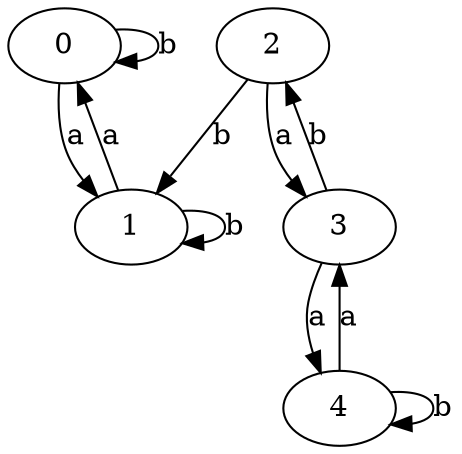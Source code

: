 digraph {
 ranksep=0.5;
 d2tdocpreamble = "\usetikzlibrary{automata}";
 d2tfigpreamble = "\tikzstyle{every state}= [ draw=blue!50,very thick,fill=blue!20]  \tikzstyle{auto}= [fill=white]";
 node [style="state"];
 edge [lblstyle="auto",topath="bend right", len=4  ]
  "0" [label="0",];
  "1" [label="1",style = "state, initial"];
  "2" [label="2",style = "state, accepting"];
  "3" [label="3",];
  "4" [label="4",];
  "0" -> "0" [label="b",topath="loop above"];
  "0" -> "1" [label="a"];
  "1" -> "0" [label="a"];
  "1" -> "1" [label="b",topath="loop above"];
  "2" -> "1" [label="b"];
  "2" -> "3" [label="a"];
  "3" -> "2" [label="b"];
  "3" -> "4" [label="a"];
  "4" -> "3" [label="a"];
  "4" -> "4" [label="b",topath="loop above"];
}